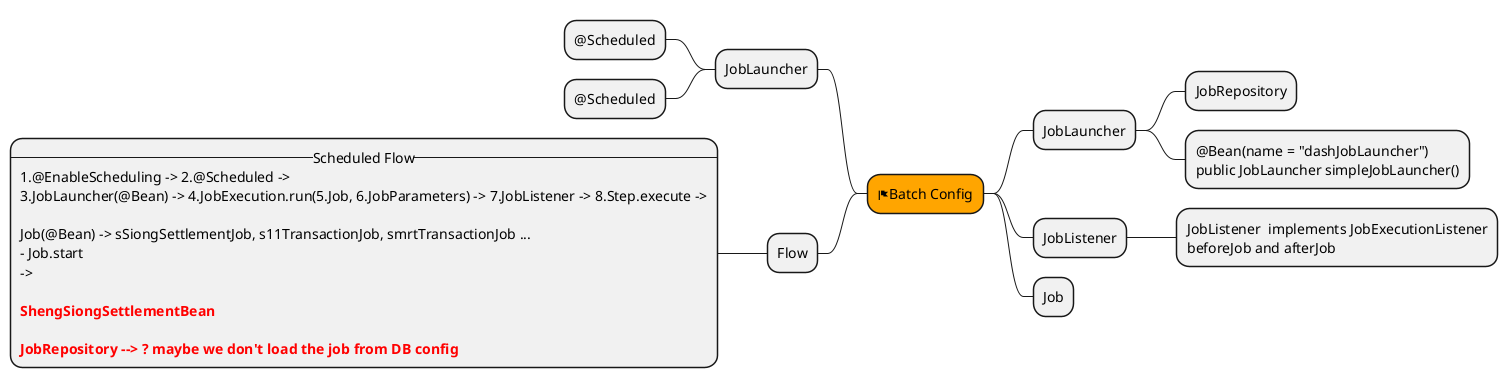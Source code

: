 @startmindmap
*[#Orange] <&flag>Batch Config
** JobLauncher
*** JobRepository
*** @Bean(name = "dashJobLauncher")\npublic JobLauncher simpleJobLauncher()
** JobListener
*** JobListener  implements JobExecutionListener\nbeforeJob and afterJob

** Job

left side
** JobLauncher
*** @Scheduled
*** @Scheduled

** Flow
***:--Scheduled Flow--
1.@EnableScheduling -> 2.@Scheduled ->
3.JobLauncher(@Bean) -> 4.JobExecution.run(5.Job, 6.JobParameters) -> 7.JobListener -> 8.Step.execute ->

Job(@Bean) -> sSiongSettlementJob, s11TransactionJob, smrtTransactionJob ...
- Job.start
->

<b><color:red>ShengSiongSettlementBean

<b><color:red>JobRepository --> ? maybe we don't load the job from DB config;

@endmindmap